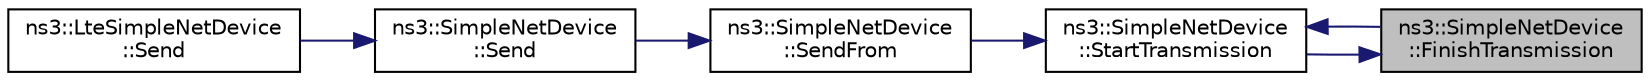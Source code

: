 digraph "ns3::SimpleNetDevice::FinishTransmission"
{
 // LATEX_PDF_SIZE
  edge [fontname="Helvetica",fontsize="10",labelfontname="Helvetica",labelfontsize="10"];
  node [fontname="Helvetica",fontsize="10",shape=record];
  rankdir="RL";
  Node1 [label="ns3::SimpleNetDevice\l::FinishTransmission",height=0.2,width=0.4,color="black", fillcolor="grey75", style="filled", fontcolor="black",tooltip="The FinishTransmission method is used internally to finish the process of sending a packet out on the..."];
  Node1 -> Node2 [dir="back",color="midnightblue",fontsize="10",style="solid",fontname="Helvetica"];
  Node2 [label="ns3::SimpleNetDevice\l::StartTransmission",height=0.2,width=0.4,color="black", fillcolor="white", style="filled",URL="$classns3_1_1_simple_net_device.html#a88ca72c5ade6fc01be547fb0b0f01f62",tooltip="The StartTransmission method is used internally to start the process of sending a packet out on the c..."];
  Node2 -> Node1 [dir="back",color="midnightblue",fontsize="10",style="solid",fontname="Helvetica"];
  Node2 -> Node3 [dir="back",color="midnightblue",fontsize="10",style="solid",fontname="Helvetica"];
  Node3 [label="ns3::SimpleNetDevice\l::SendFrom",height=0.2,width=0.4,color="black", fillcolor="white", style="filled",URL="$classns3_1_1_simple_net_device.html#a82e090821f8f289e4f226153b6443b57",tooltip=" "];
  Node3 -> Node4 [dir="back",color="midnightblue",fontsize="10",style="solid",fontname="Helvetica"];
  Node4 [label="ns3::SimpleNetDevice\l::Send",height=0.2,width=0.4,color="black", fillcolor="white", style="filled",URL="$classns3_1_1_simple_net_device.html#a06e3ace212b01f6c1fd6ea7ec50ea805",tooltip=" "];
  Node4 -> Node5 [dir="back",color="midnightblue",fontsize="10",style="solid",fontname="Helvetica"];
  Node5 [label="ns3::LteSimpleNetDevice\l::Send",height=0.2,width=0.4,color="black", fillcolor="white", style="filled",URL="$classns3_1_1_lte_simple_net_device.html#a457313c324927ada27a18bf6ead9082c",tooltip=" "];
}
